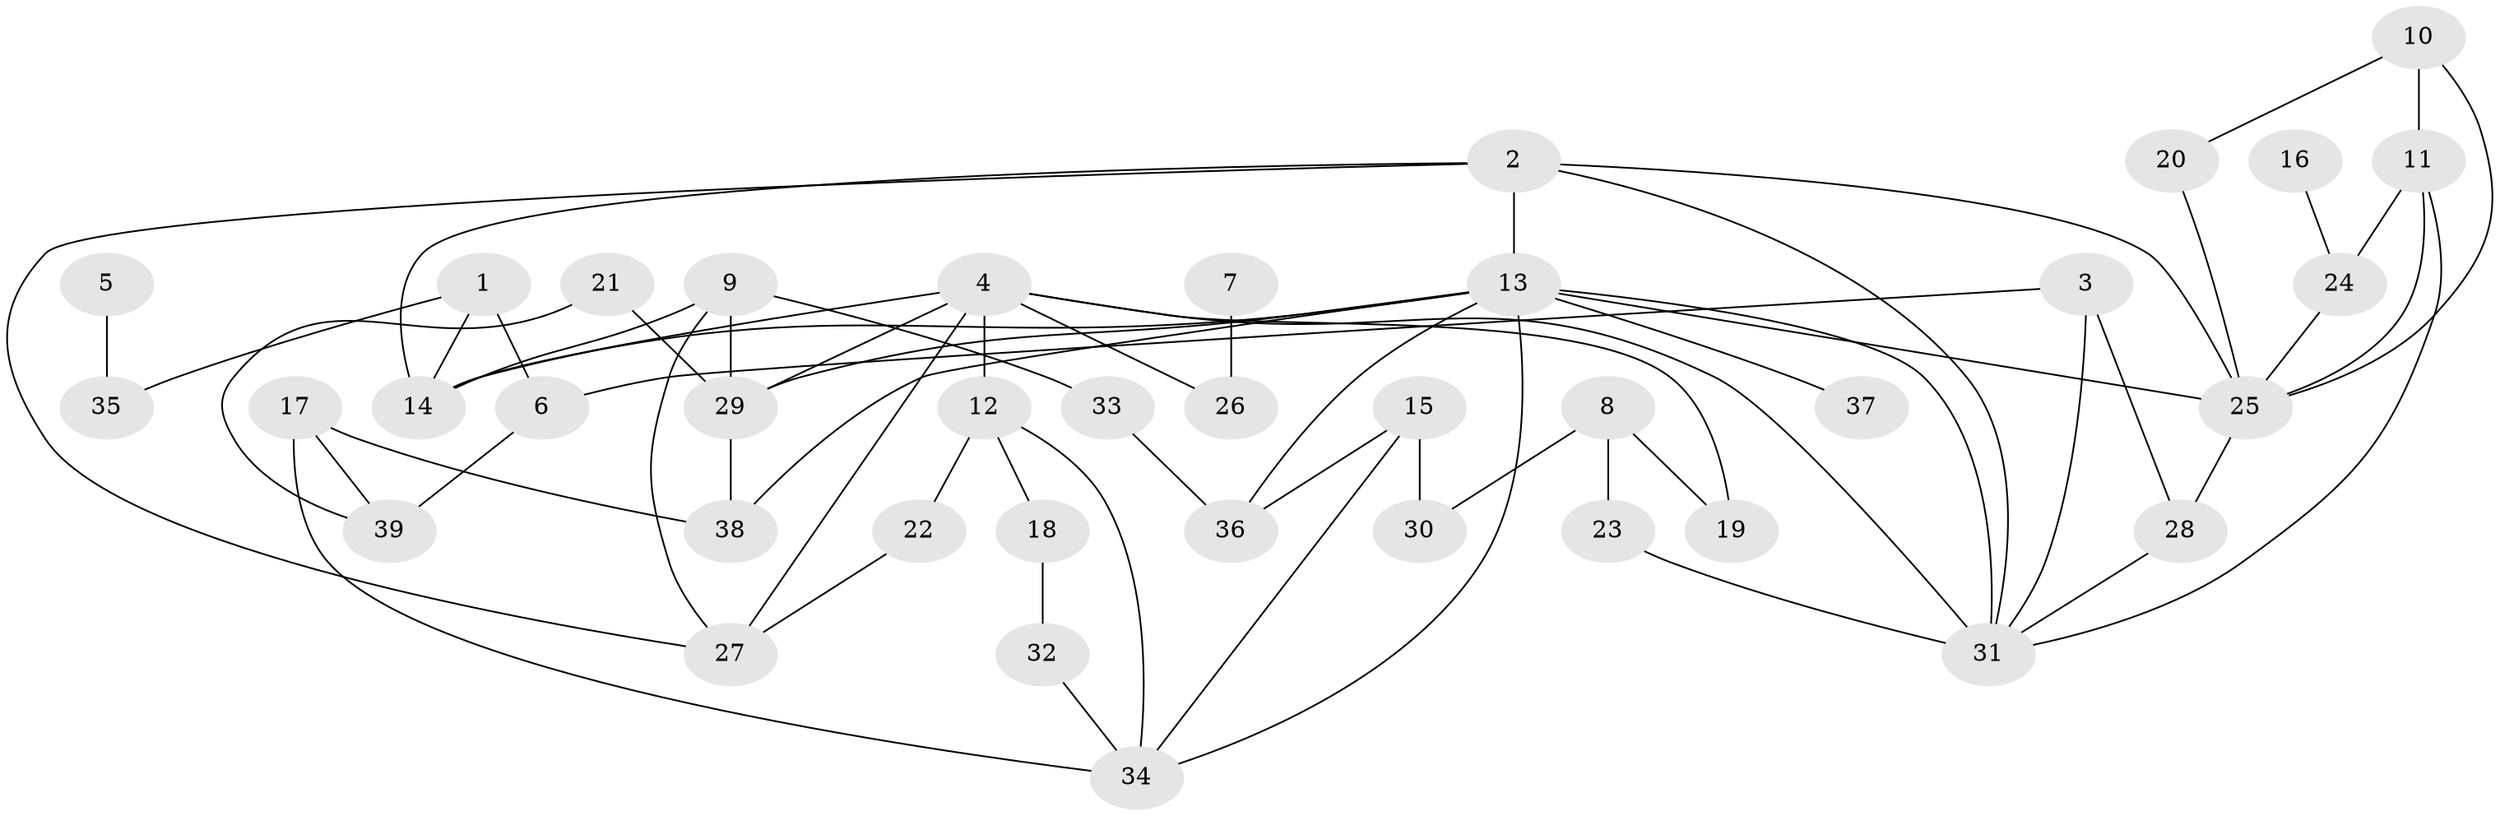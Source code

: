 // original degree distribution, {5: 0.047244094488188976, 6: 0.031496062992125984, 8: 0.015748031496062992, 4: 0.11023622047244094, 3: 0.14960629921259844, 7: 0.015748031496062992, 2: 0.29133858267716534, 1: 0.33858267716535434}
// Generated by graph-tools (version 1.1) at 2025/36/03/04/25 23:36:06]
// undirected, 39 vertices, 64 edges
graph export_dot {
  node [color=gray90,style=filled];
  1;
  2;
  3;
  4;
  5;
  6;
  7;
  8;
  9;
  10;
  11;
  12;
  13;
  14;
  15;
  16;
  17;
  18;
  19;
  20;
  21;
  22;
  23;
  24;
  25;
  26;
  27;
  28;
  29;
  30;
  31;
  32;
  33;
  34;
  35;
  36;
  37;
  38;
  39;
  1 -- 6 [weight=1.0];
  1 -- 14 [weight=1.0];
  1 -- 35 [weight=1.0];
  2 -- 13 [weight=1.0];
  2 -- 14 [weight=1.0];
  2 -- 25 [weight=1.0];
  2 -- 27 [weight=1.0];
  2 -- 31 [weight=1.0];
  3 -- 6 [weight=1.0];
  3 -- 28 [weight=1.0];
  3 -- 31 [weight=1.0];
  4 -- 12 [weight=2.0];
  4 -- 14 [weight=1.0];
  4 -- 19 [weight=2.0];
  4 -- 26 [weight=1.0];
  4 -- 27 [weight=1.0];
  4 -- 29 [weight=1.0];
  4 -- 31 [weight=1.0];
  5 -- 35 [weight=1.0];
  6 -- 39 [weight=1.0];
  7 -- 26 [weight=1.0];
  8 -- 19 [weight=1.0];
  8 -- 23 [weight=1.0];
  8 -- 30 [weight=2.0];
  9 -- 14 [weight=1.0];
  9 -- 27 [weight=1.0];
  9 -- 29 [weight=1.0];
  9 -- 33 [weight=1.0];
  10 -- 11 [weight=1.0];
  10 -- 20 [weight=1.0];
  10 -- 25 [weight=1.0];
  11 -- 24 [weight=1.0];
  11 -- 25 [weight=1.0];
  11 -- 31 [weight=1.0];
  12 -- 18 [weight=1.0];
  12 -- 22 [weight=1.0];
  12 -- 34 [weight=1.0];
  13 -- 14 [weight=1.0];
  13 -- 25 [weight=1.0];
  13 -- 29 [weight=1.0];
  13 -- 31 [weight=2.0];
  13 -- 34 [weight=1.0];
  13 -- 36 [weight=1.0];
  13 -- 37 [weight=1.0];
  13 -- 38 [weight=1.0];
  15 -- 30 [weight=1.0];
  15 -- 34 [weight=1.0];
  15 -- 36 [weight=1.0];
  16 -- 24 [weight=1.0];
  17 -- 34 [weight=1.0];
  17 -- 38 [weight=1.0];
  17 -- 39 [weight=1.0];
  18 -- 32 [weight=1.0];
  20 -- 25 [weight=1.0];
  21 -- 29 [weight=1.0];
  21 -- 39 [weight=1.0];
  22 -- 27 [weight=1.0];
  23 -- 31 [weight=1.0];
  24 -- 25 [weight=1.0];
  25 -- 28 [weight=1.0];
  28 -- 31 [weight=1.0];
  29 -- 38 [weight=1.0];
  32 -- 34 [weight=1.0];
  33 -- 36 [weight=1.0];
}
